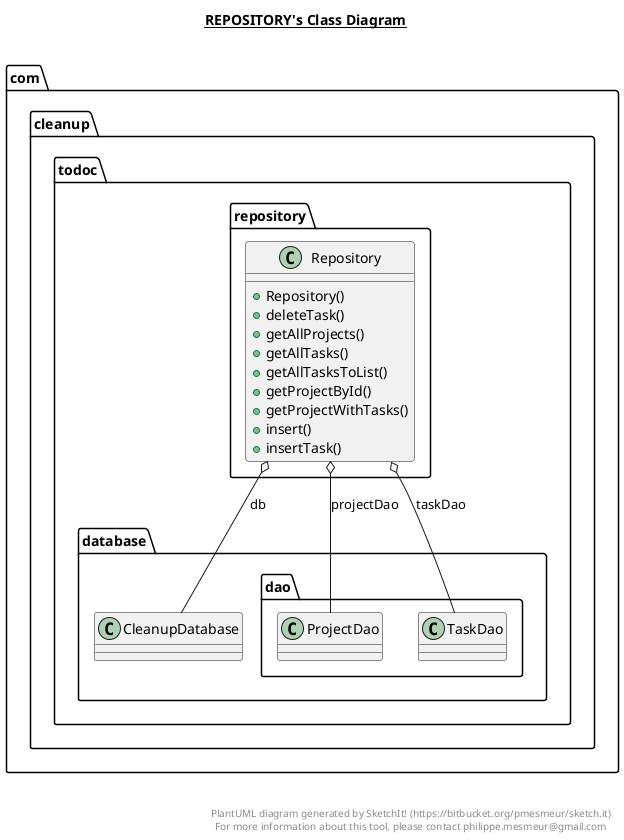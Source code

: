 @startuml

title __REPOSITORY's Class Diagram__\n

  namespace com.cleanup.todoc {
    namespace repository {
      class com.cleanup.todoc.repository.Repository {
          + Repository()
          + deleteTask()
          + getAllProjects()
          + getAllTasks()
          + getAllTasksToList()
          + getProjectById()
          + getProjectWithTasks()
          + insert()
          + insertTask()
      }
    }
  }
  

  com.cleanup.todoc.repository.Repository o-- com.cleanup.todoc.database.CleanupDatabase : db
  com.cleanup.todoc.repository.Repository o-- com.cleanup.todoc.database.dao.ProjectDao : projectDao
  com.cleanup.todoc.repository.Repository o-- com.cleanup.todoc.database.dao.TaskDao : taskDao


right footer


PlantUML diagram generated by SketchIt! (https://bitbucket.org/pmesmeur/sketch.it)
For more information about this tool, please contact philippe.mesmeur@gmail.com
endfooter

@enduml
